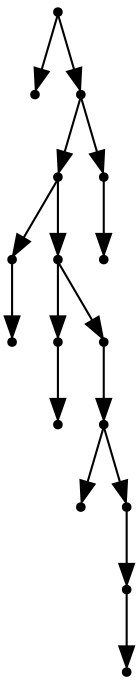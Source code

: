 digraph {
  16 [shape=point];
  0 [shape=point];
  15 [shape=point];
  12 [shape=point];
  2 [shape=point];
  1 [shape=point];
  11 [shape=point];
  4 [shape=point];
  3 [shape=point];
  10 [shape=point];
  9 [shape=point];
  5 [shape=point];
  8 [shape=point];
  7 [shape=point];
  6 [shape=point];
  14 [shape=point];
  13 [shape=point];
16 -> 0;
16 -> 15;
15 -> 12;
12 -> 2;
2 -> 1;
12 -> 11;
11 -> 4;
4 -> 3;
11 -> 10;
10 -> 9;
9 -> 5;
9 -> 8;
8 -> 7;
7 -> 6;
15 -> 14;
14 -> 13;
}
